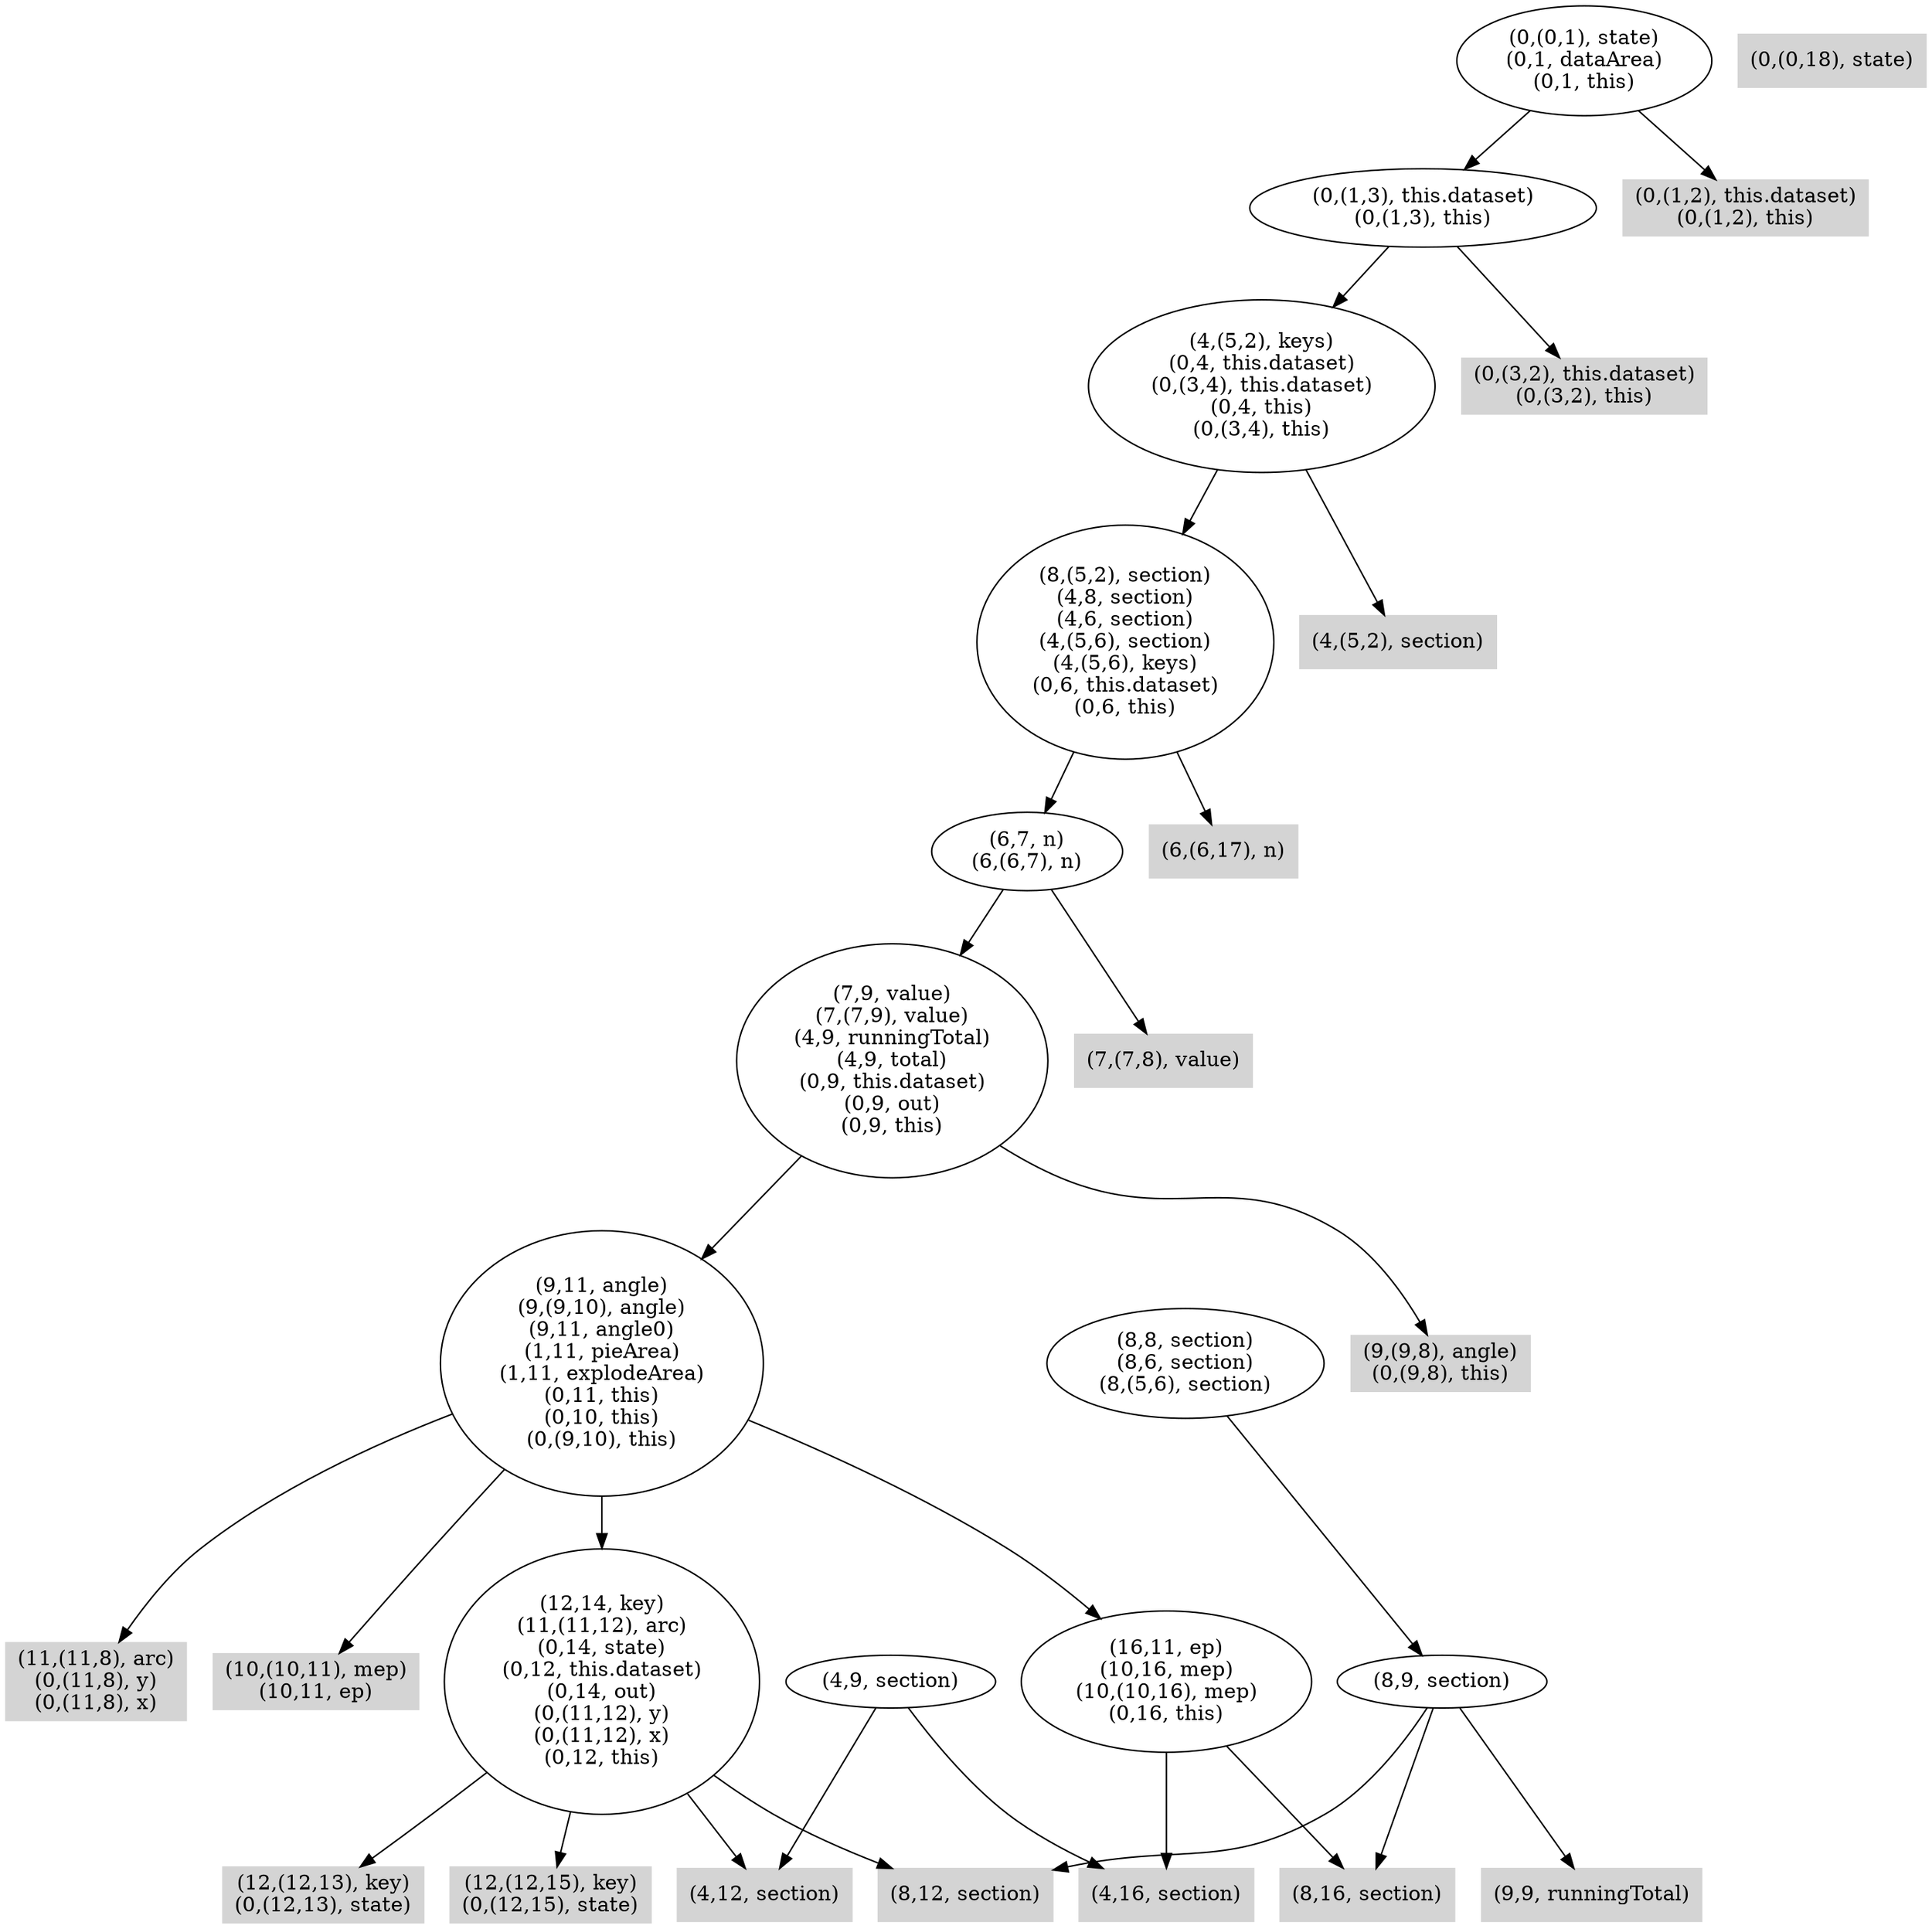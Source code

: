 digraph { 
3668 [shape=box,style=filled,color=".0 .0 .83",label="(12,(12,15), key)\n(0,(12,15), state)"];
3669 [shape=box,style=filled,color=".0 .0 .83",label="(12,(12,13), key)\n(0,(12,13), state)"];
3670 [shape=box,style=filled,color=".0 .0 .83",label="(4,12, section)"];
3671 [shape=box,style=filled,color=".0 .0 .83",label="(8,12, section)"];
3672 [label="(12,14, key)\n(11,(11,12), arc)\n(0,14, state)\n(0,12, this.dataset)\n(0,14, out)\n(0,(11,12), y)\n(0,(11,12), x)\n(0,12, this)"];
3673 [shape=box,style=filled,color=".0 .0 .83",label="(4,16, section)"];
3674 [shape=box,style=filled,color=".0 .0 .83",label="(8,16, section)"];
3675 [label="(16,11, ep)\n(10,16, mep)\n(10,(10,16), mep)\n(0,16, this)"];
3676 [shape=box,style=filled,color=".0 .0 .83",label="(11,(11,8), arc)\n(0,(11,8), y)\n(0,(11,8), x)"];
3677 [shape=box,style=filled,color=".0 .0 .83",label="(10,(10,11), mep)\n(10,11, ep)"];
3678 [label="(9,11, angle)\n(9,(9,10), angle)\n(9,11, angle0)\n(1,11, pieArea)\n(1,11, explodeArea)\n(0,11, this)\n(0,10, this)\n(0,(9,10), this)"];
3679 [shape=box,style=filled,color=".0 .0 .83",label="(9,(9,8), angle)\n(0,(9,8), this)"];
3680 [label="(4,9, section)"];
3681 [shape=box,style=filled,color=".0 .0 .83",label="(9,9, runningTotal)"];
3682 [label="(8,9, section)"];
3683 [label="(7,9, value)\n(7,(7,9), value)\n(4,9, runningTotal)\n(4,9, total)\n(0,9, this.dataset)\n(0,9, out)\n(0,9, this)"];
3684 [shape=box,style=filled,color=".0 .0 .83",label="(6,(6,17), n)"];
3685 [shape=box,style=filled,color=".0 .0 .83",label="(7,(7,8), value)"];
3686 [label="(6,7, n)\n(6,(6,7), n)"];
3687 [label="(8,8, section)\n(8,6, section)\n(8,(5,6), section)"];
3688 [label="(8,(5,2), section)\n(4,8, section)\n(4,6, section)\n(4,(5,6), section)\n(4,(5,6), keys)\n(0,6, this.dataset)\n(0,6, this)"];
3689 [shape=box,style=filled,color=".0 .0 .83",label="(4,(5,2), section)"];
3690 [label="(4,(5,2), keys)\n(0,4, this.dataset)\n(0,(3,4), this.dataset)\n(0,4, this)\n(0,(3,4), this)"];
3691 [shape=box,style=filled,color=".0 .0 .83",label="(0,(3,2), this.dataset)\n(0,(3,2), this)"];
3692 [label="(0,(1,3), this.dataset)\n(0,(1,3), this)"];
3693 [shape=box,style=filled,color=".0 .0 .83",label="(0,(1,2), this.dataset)\n(0,(1,2), this)"];
3694 [label="(0,(0,1), state)\n(0,1, dataArea)\n(0,1, this)"];
3695 [shape=box,style=filled,color=".0 .0 .83",label="(0,(0,18), state)"];
3672 -> 3668;
3672 -> 3669;
3672 -> 3670;
3672 -> 3671;
3675 -> 3673;
3675 -> 3674;
3678 -> 3672;
3678 -> 3675;
3678 -> 3676;
3678 -> 3677;
3680 -> 3670;
3680 -> 3673;
3682 -> 3671;
3682 -> 3674;
3682 -> 3681;
3683 -> 3678;
3683 -> 3679;
3686 -> 3683;
3686 -> 3685;
3687 -> 3682;
3688 -> 3684;
3688 -> 3686;
3690 -> 3688;
3690 -> 3689;
3692 -> 3690;
3692 -> 3691;
3694 -> 3692;
3694 -> 3693;
}